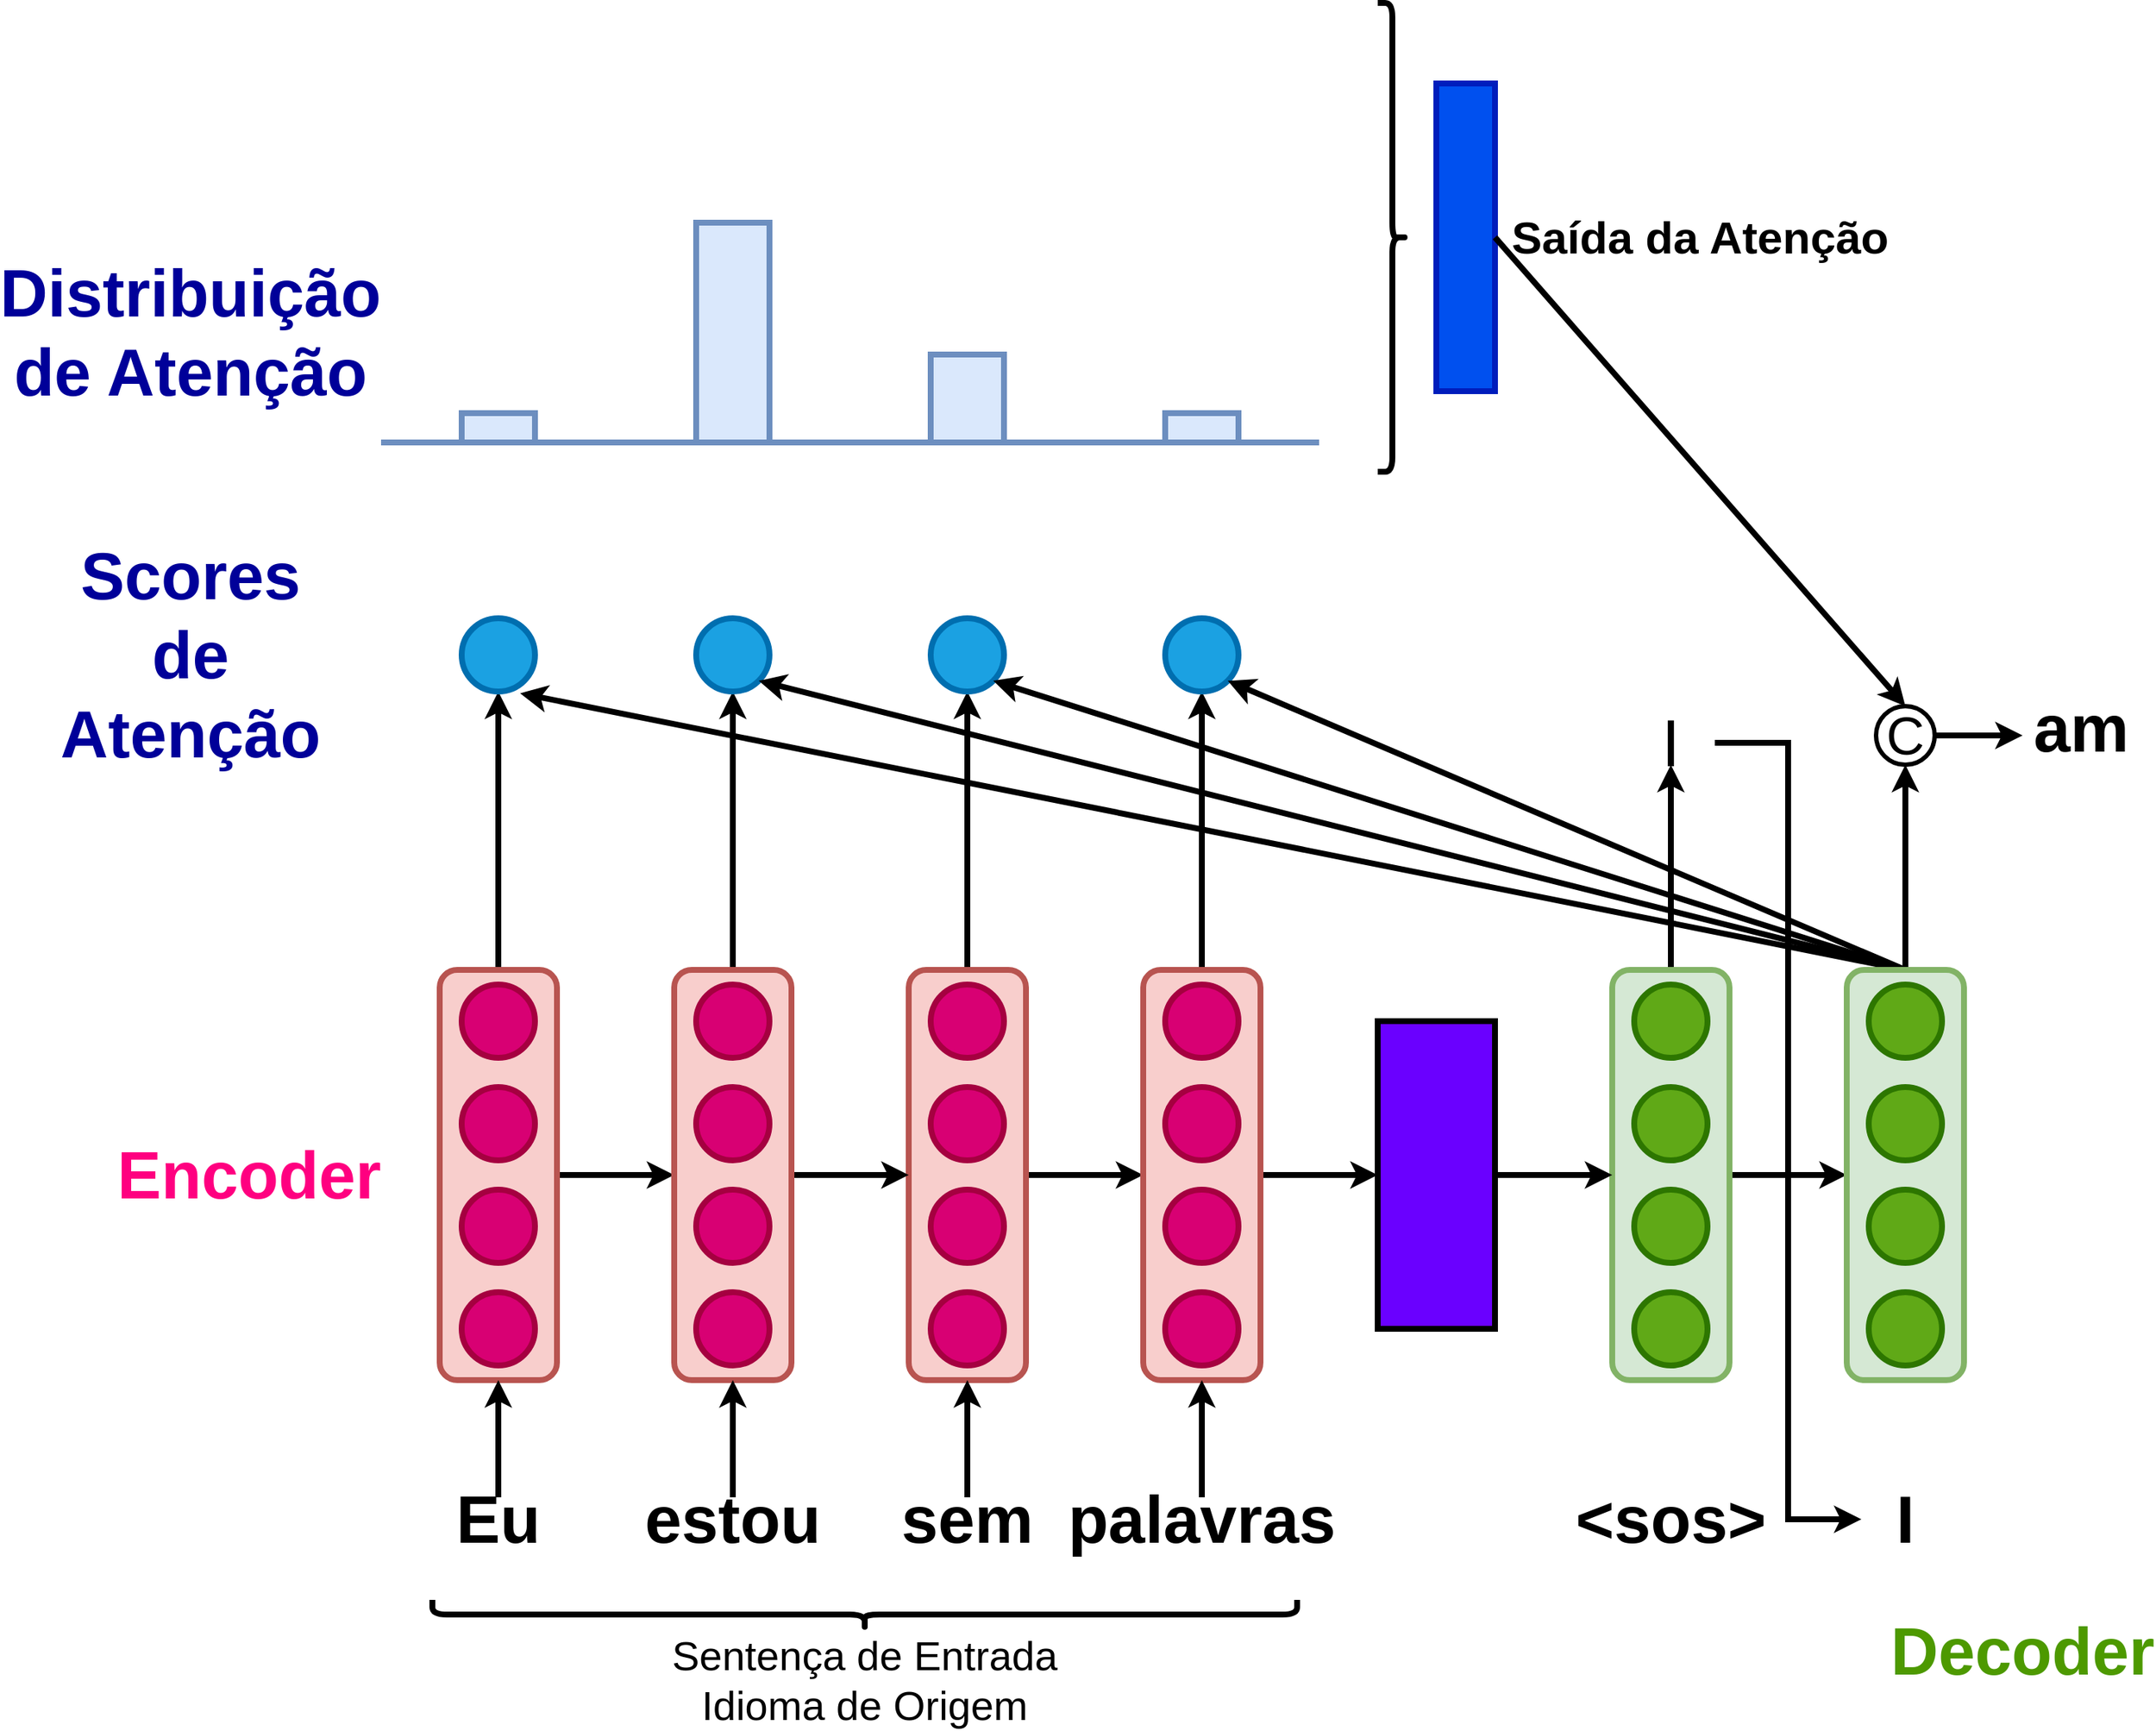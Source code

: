 <mxfile version="24.7.7">
  <diagram name="Page-1" id="pNvQRuQByr58pv_2uBEc">
    <mxGraphModel dx="2046" dy="1805" grid="1" gridSize="10" guides="1" tooltips="1" connect="1" arrows="1" fold="1" page="1" pageScale="1" pageWidth="850" pageHeight="1100" math="0" shadow="0">
      <root>
        <mxCell id="0" />
        <mxCell id="1" parent="0" />
        <mxCell id="MjxvD5OSWokNJ4Lf-cbv-1" style="edgeStyle=orthogonalEdgeStyle;rounded=0;orthogonalLoop=1;jettySize=auto;html=1;exitX=1;exitY=0.5;exitDx=0;exitDy=0;entryX=0;entryY=0.5;entryDx=0;entryDy=0;strokeWidth=4;" edge="1" parent="1" source="MjxvD5OSWokNJ4Lf-cbv-3" target="MjxvD5OSWokNJ4Lf-cbv-10">
          <mxGeometry relative="1" as="geometry" />
        </mxCell>
        <mxCell id="MjxvD5OSWokNJ4Lf-cbv-2" style="edgeStyle=orthogonalEdgeStyle;rounded=0;orthogonalLoop=1;jettySize=auto;html=1;exitX=0.5;exitY=0;exitDx=0;exitDy=0;entryX=0.5;entryY=1;entryDx=0;entryDy=0;strokeWidth=4;" edge="1" parent="1" source="MjxvD5OSWokNJ4Lf-cbv-3" target="MjxvD5OSWokNJ4Lf-cbv-56">
          <mxGeometry relative="1" as="geometry" />
        </mxCell>
        <mxCell id="MjxvD5OSWokNJ4Lf-cbv-3" value="" style="rounded=1;whiteSpace=wrap;html=1;fillColor=#f8cecc;strokeColor=#b85450;strokeWidth=4;" vertex="1" parent="1">
          <mxGeometry x="240" y="160" width="80" height="280" as="geometry" />
        </mxCell>
        <mxCell id="MjxvD5OSWokNJ4Lf-cbv-4" value="" style="ellipse;whiteSpace=wrap;html=1;aspect=fixed;fillColor=#d80073;strokeColor=#A50040;strokeWidth=4;fontColor=#ffffff;" vertex="1" parent="1">
          <mxGeometry x="255" y="170" width="50" height="50" as="geometry" />
        </mxCell>
        <mxCell id="MjxvD5OSWokNJ4Lf-cbv-5" value="" style="ellipse;whiteSpace=wrap;html=1;aspect=fixed;fillColor=#d80073;strokeColor=#A50040;strokeWidth=4;fontColor=#ffffff;" vertex="1" parent="1">
          <mxGeometry x="255" y="240" width="50" height="50" as="geometry" />
        </mxCell>
        <mxCell id="MjxvD5OSWokNJ4Lf-cbv-6" value="" style="ellipse;whiteSpace=wrap;html=1;aspect=fixed;fillColor=#d80073;strokeColor=#A50040;strokeWidth=4;fontColor=#ffffff;" vertex="1" parent="1">
          <mxGeometry x="255" y="310" width="50" height="50" as="geometry" />
        </mxCell>
        <mxCell id="MjxvD5OSWokNJ4Lf-cbv-7" value="" style="ellipse;whiteSpace=wrap;html=1;aspect=fixed;fillColor=#d80073;strokeColor=#A50040;strokeWidth=4;fontColor=#ffffff;" vertex="1" parent="1">
          <mxGeometry x="255" y="380" width="50" height="50" as="geometry" />
        </mxCell>
        <mxCell id="MjxvD5OSWokNJ4Lf-cbv-8" style="edgeStyle=orthogonalEdgeStyle;rounded=0;orthogonalLoop=1;jettySize=auto;html=1;exitX=1;exitY=0.5;exitDx=0;exitDy=0;entryX=0;entryY=0.5;entryDx=0;entryDy=0;strokeWidth=4;" edge="1" parent="1" source="MjxvD5OSWokNJ4Lf-cbv-10" target="MjxvD5OSWokNJ4Lf-cbv-28">
          <mxGeometry relative="1" as="geometry" />
        </mxCell>
        <mxCell id="MjxvD5OSWokNJ4Lf-cbv-9" style="edgeStyle=orthogonalEdgeStyle;rounded=0;orthogonalLoop=1;jettySize=auto;html=1;exitX=0.5;exitY=0;exitDx=0;exitDy=0;strokeWidth=4;" edge="1" parent="1" source="MjxvD5OSWokNJ4Lf-cbv-10" target="MjxvD5OSWokNJ4Lf-cbv-57">
          <mxGeometry relative="1" as="geometry" />
        </mxCell>
        <mxCell id="MjxvD5OSWokNJ4Lf-cbv-10" value="" style="rounded=1;whiteSpace=wrap;html=1;fillColor=#f8cecc;strokeColor=#b85450;strokeWidth=4;" vertex="1" parent="1">
          <mxGeometry x="400" y="160" width="80" height="280" as="geometry" />
        </mxCell>
        <mxCell id="MjxvD5OSWokNJ4Lf-cbv-11" value="" style="ellipse;whiteSpace=wrap;html=1;aspect=fixed;fillColor=#d80073;strokeColor=#A50040;strokeWidth=4;fontColor=#ffffff;" vertex="1" parent="1">
          <mxGeometry x="415" y="170" width="50" height="50" as="geometry" />
        </mxCell>
        <mxCell id="MjxvD5OSWokNJ4Lf-cbv-12" value="" style="ellipse;whiteSpace=wrap;html=1;aspect=fixed;fillColor=#d80073;strokeColor=#A50040;strokeWidth=4;fontColor=#ffffff;" vertex="1" parent="1">
          <mxGeometry x="415" y="240" width="50" height="50" as="geometry" />
        </mxCell>
        <mxCell id="MjxvD5OSWokNJ4Lf-cbv-13" value="" style="ellipse;whiteSpace=wrap;html=1;aspect=fixed;fillColor=#d80073;strokeColor=#A50040;strokeWidth=4;fontColor=#ffffff;" vertex="1" parent="1">
          <mxGeometry x="415" y="310" width="50" height="50" as="geometry" />
        </mxCell>
        <mxCell id="MjxvD5OSWokNJ4Lf-cbv-14" value="" style="ellipse;whiteSpace=wrap;html=1;aspect=fixed;fillColor=#d80073;strokeColor=#A50040;strokeWidth=4;fontColor=#ffffff;" vertex="1" parent="1">
          <mxGeometry x="415" y="380" width="50" height="50" as="geometry" />
        </mxCell>
        <mxCell id="MjxvD5OSWokNJ4Lf-cbv-15" style="edgeStyle=orthogonalEdgeStyle;rounded=0;orthogonalLoop=1;jettySize=auto;html=1;entryX=0.5;entryY=1;entryDx=0;entryDy=0;strokeWidth=4;" edge="1" parent="1" source="MjxvD5OSWokNJ4Lf-cbv-16" target="MjxvD5OSWokNJ4Lf-cbv-3">
          <mxGeometry relative="1" as="geometry" />
        </mxCell>
        <mxCell id="MjxvD5OSWokNJ4Lf-cbv-16" value="sem" style="text;html=1;align=center;verticalAlign=middle;whiteSpace=wrap;rounded=0;fontStyle=1;fontSize=45;" vertex="1" parent="1">
          <mxGeometry x="250" y="520" width="60" height="30" as="geometry" />
        </mxCell>
        <mxCell id="MjxvD5OSWokNJ4Lf-cbv-17" style="edgeStyle=orthogonalEdgeStyle;rounded=0;orthogonalLoop=1;jettySize=auto;html=1;entryX=0.5;entryY=1;entryDx=0;entryDy=0;strokeWidth=4;" edge="1" parent="1" source="MjxvD5OSWokNJ4Lf-cbv-18" target="MjxvD5OSWokNJ4Lf-cbv-10">
          <mxGeometry relative="1" as="geometry" />
        </mxCell>
        <mxCell id="MjxvD5OSWokNJ4Lf-cbv-18" value="palavras" style="text;html=1;align=center;verticalAlign=middle;whiteSpace=wrap;rounded=0;fontStyle=1;fontSize=45;" vertex="1" parent="1">
          <mxGeometry x="410" y="520" width="60" height="30" as="geometry" />
        </mxCell>
        <mxCell id="MjxvD5OSWokNJ4Lf-cbv-19" style="edgeStyle=orthogonalEdgeStyle;rounded=0;orthogonalLoop=1;jettySize=auto;html=1;exitX=0.5;exitY=0;exitDx=0;exitDy=0;strokeWidth=4;" edge="1" parent="1" source="MjxvD5OSWokNJ4Lf-cbv-21" target="MjxvD5OSWokNJ4Lf-cbv-74">
          <mxGeometry relative="1" as="geometry">
            <mxPoint x="760" y="-180" as="targetPoint" />
          </mxGeometry>
        </mxCell>
        <mxCell id="MjxvD5OSWokNJ4Lf-cbv-20" style="edgeStyle=orthogonalEdgeStyle;rounded=0;orthogonalLoop=1;jettySize=auto;html=1;exitX=1;exitY=0.5;exitDx=0;exitDy=0;entryX=0;entryY=0.5;entryDx=0;entryDy=0;strokeWidth=4;" edge="1" parent="1" source="MjxvD5OSWokNJ4Lf-cbv-21">
          <mxGeometry relative="1" as="geometry">
            <mxPoint x="880" y="300" as="targetPoint" />
          </mxGeometry>
        </mxCell>
        <mxCell id="MjxvD5OSWokNJ4Lf-cbv-21" value="" style="rounded=1;whiteSpace=wrap;html=1;fillColor=#d5e8d4;strokeColor=#82b366;strokeWidth=4;" vertex="1" parent="1">
          <mxGeometry x="720" y="160" width="80" height="280" as="geometry" />
        </mxCell>
        <mxCell id="MjxvD5OSWokNJ4Lf-cbv-22" value="" style="ellipse;whiteSpace=wrap;html=1;aspect=fixed;fillColor=#60a917;strokeColor=#2D7600;strokeWidth=4;fontColor=#ffffff;" vertex="1" parent="1">
          <mxGeometry x="735" y="170" width="50" height="50" as="geometry" />
        </mxCell>
        <mxCell id="MjxvD5OSWokNJ4Lf-cbv-23" value="" style="ellipse;whiteSpace=wrap;html=1;aspect=fixed;fillColor=#60a917;strokeColor=#2D7600;strokeWidth=4;fontColor=#ffffff;" vertex="1" parent="1">
          <mxGeometry x="735" y="240" width="50" height="50" as="geometry" />
        </mxCell>
        <mxCell id="MjxvD5OSWokNJ4Lf-cbv-24" value="" style="ellipse;whiteSpace=wrap;html=1;aspect=fixed;fillColor=#60a917;strokeColor=#2D7600;strokeWidth=4;fontColor=#ffffff;" vertex="1" parent="1">
          <mxGeometry x="735" y="310" width="50" height="50" as="geometry" />
        </mxCell>
        <mxCell id="MjxvD5OSWokNJ4Lf-cbv-25" value="" style="ellipse;whiteSpace=wrap;html=1;aspect=fixed;fillColor=#60a917;strokeColor=#2D7600;strokeWidth=4;fontColor=#ffffff;" vertex="1" parent="1">
          <mxGeometry x="735" y="380" width="50" height="50" as="geometry" />
        </mxCell>
        <mxCell id="MjxvD5OSWokNJ4Lf-cbv-26" value="&amp;lt;sos&amp;gt;" style="text;html=1;align=center;verticalAlign=middle;whiteSpace=wrap;rounded=0;fontStyle=1;fontSize=45;" vertex="1" parent="1">
          <mxGeometry x="730" y="520" width="60" height="30" as="geometry" />
        </mxCell>
        <mxCell id="MjxvD5OSWokNJ4Lf-cbv-27" style="edgeStyle=orthogonalEdgeStyle;rounded=0;orthogonalLoop=1;jettySize=auto;html=1;exitX=1;exitY=0.5;exitDx=0;exitDy=0;entryX=0;entryY=0.5;entryDx=0;entryDy=0;strokeWidth=4;" edge="1" parent="1" source="MjxvD5OSWokNJ4Lf-cbv-28" target="MjxvD5OSWokNJ4Lf-cbv-21">
          <mxGeometry relative="1" as="geometry" />
        </mxCell>
        <mxCell id="MjxvD5OSWokNJ4Lf-cbv-28" value="" style="rounded=0;whiteSpace=wrap;html=1;fillColor=#6a00ff;fontColor=#ffffff;strokeColor=#000000;strokeWidth=4;" vertex="1" parent="1">
          <mxGeometry x="560" y="195" width="80" height="210" as="geometry" />
        </mxCell>
        <mxCell id="MjxvD5OSWokNJ4Lf-cbv-29" style="edgeStyle=orthogonalEdgeStyle;rounded=0;orthogonalLoop=1;jettySize=auto;html=1;exitX=1;exitY=0.5;exitDx=0;exitDy=0;entryX=0;entryY=0.5;entryDx=0;entryDy=0;strokeWidth=4;" edge="1" parent="1" source="MjxvD5OSWokNJ4Lf-cbv-31" target="MjxvD5OSWokNJ4Lf-cbv-38">
          <mxGeometry relative="1" as="geometry" />
        </mxCell>
        <mxCell id="MjxvD5OSWokNJ4Lf-cbv-30" style="edgeStyle=orthogonalEdgeStyle;rounded=0;orthogonalLoop=1;jettySize=auto;html=1;entryX=0.5;entryY=1;entryDx=0;entryDy=0;strokeWidth=4;" edge="1" parent="1" source="MjxvD5OSWokNJ4Lf-cbv-31" target="MjxvD5OSWokNJ4Lf-cbv-53">
          <mxGeometry relative="1" as="geometry" />
        </mxCell>
        <mxCell id="MjxvD5OSWokNJ4Lf-cbv-31" value="" style="rounded=1;whiteSpace=wrap;html=1;fillColor=#f8cecc;strokeColor=#b85450;strokeWidth=4;" vertex="1" parent="1">
          <mxGeometry x="-80" y="160" width="80" height="280" as="geometry" />
        </mxCell>
        <mxCell id="MjxvD5OSWokNJ4Lf-cbv-32" value="" style="ellipse;whiteSpace=wrap;html=1;aspect=fixed;fillColor=#d80073;strokeColor=#A50040;strokeWidth=4;fontColor=#ffffff;" vertex="1" parent="1">
          <mxGeometry x="-65" y="170" width="50" height="50" as="geometry" />
        </mxCell>
        <mxCell id="MjxvD5OSWokNJ4Lf-cbv-33" value="" style="ellipse;whiteSpace=wrap;html=1;aspect=fixed;fillColor=#d80073;strokeColor=#A50040;strokeWidth=4;fontColor=#ffffff;" vertex="1" parent="1">
          <mxGeometry x="-65" y="240" width="50" height="50" as="geometry" />
        </mxCell>
        <mxCell id="MjxvD5OSWokNJ4Lf-cbv-34" value="" style="ellipse;whiteSpace=wrap;html=1;aspect=fixed;fillColor=#d80073;strokeColor=#A50040;strokeWidth=4;fontColor=#ffffff;" vertex="1" parent="1">
          <mxGeometry x="-65" y="310" width="50" height="50" as="geometry" />
        </mxCell>
        <mxCell id="MjxvD5OSWokNJ4Lf-cbv-35" value="" style="ellipse;whiteSpace=wrap;html=1;aspect=fixed;fillColor=#d80073;strokeColor=#A50040;strokeWidth=4;fontColor=#ffffff;" vertex="1" parent="1">
          <mxGeometry x="-65" y="380" width="50" height="50" as="geometry" />
        </mxCell>
        <mxCell id="MjxvD5OSWokNJ4Lf-cbv-36" style="edgeStyle=orthogonalEdgeStyle;rounded=0;orthogonalLoop=1;jettySize=auto;html=1;exitX=1;exitY=0.5;exitDx=0;exitDy=0;entryX=0;entryY=0.5;entryDx=0;entryDy=0;strokeWidth=4;" edge="1" parent="1" source="MjxvD5OSWokNJ4Lf-cbv-38" target="MjxvD5OSWokNJ4Lf-cbv-3">
          <mxGeometry relative="1" as="geometry" />
        </mxCell>
        <mxCell id="MjxvD5OSWokNJ4Lf-cbv-37" style="edgeStyle=orthogonalEdgeStyle;rounded=0;orthogonalLoop=1;jettySize=auto;html=1;exitX=0.5;exitY=0;exitDx=0;exitDy=0;entryX=0.5;entryY=1;entryDx=0;entryDy=0;strokeWidth=4;" edge="1" parent="1" source="MjxvD5OSWokNJ4Lf-cbv-38" target="MjxvD5OSWokNJ4Lf-cbv-55">
          <mxGeometry relative="1" as="geometry" />
        </mxCell>
        <mxCell id="MjxvD5OSWokNJ4Lf-cbv-38" value="" style="rounded=1;whiteSpace=wrap;html=1;fillColor=#f8cecc;strokeColor=#b85450;strokeWidth=4;" vertex="1" parent="1">
          <mxGeometry x="80" y="160" width="80" height="280" as="geometry" />
        </mxCell>
        <mxCell id="MjxvD5OSWokNJ4Lf-cbv-39" value="" style="ellipse;whiteSpace=wrap;html=1;aspect=fixed;fillColor=#d80073;strokeColor=#A50040;strokeWidth=4;fontColor=#ffffff;" vertex="1" parent="1">
          <mxGeometry x="95" y="170" width="50" height="50" as="geometry" />
        </mxCell>
        <mxCell id="MjxvD5OSWokNJ4Lf-cbv-40" value="" style="ellipse;whiteSpace=wrap;html=1;aspect=fixed;fillColor=#d80073;strokeColor=#A50040;strokeWidth=4;fontColor=#ffffff;" vertex="1" parent="1">
          <mxGeometry x="95" y="240" width="50" height="50" as="geometry" />
        </mxCell>
        <mxCell id="MjxvD5OSWokNJ4Lf-cbv-41" value="" style="ellipse;whiteSpace=wrap;html=1;aspect=fixed;fillColor=#d80073;strokeColor=#A50040;strokeWidth=4;fontColor=#ffffff;" vertex="1" parent="1">
          <mxGeometry x="95" y="310" width="50" height="50" as="geometry" />
        </mxCell>
        <mxCell id="MjxvD5OSWokNJ4Lf-cbv-42" value="" style="ellipse;whiteSpace=wrap;html=1;aspect=fixed;fillColor=#d80073;strokeColor=#A50040;strokeWidth=4;fontColor=#ffffff;" vertex="1" parent="1">
          <mxGeometry x="95" y="380" width="50" height="50" as="geometry" />
        </mxCell>
        <mxCell id="MjxvD5OSWokNJ4Lf-cbv-43" style="edgeStyle=orthogonalEdgeStyle;rounded=0;orthogonalLoop=1;jettySize=auto;html=1;entryX=0.5;entryY=1;entryDx=0;entryDy=0;strokeWidth=4;" edge="1" parent="1" source="MjxvD5OSWokNJ4Lf-cbv-44" target="MjxvD5OSWokNJ4Lf-cbv-31">
          <mxGeometry relative="1" as="geometry" />
        </mxCell>
        <mxCell id="MjxvD5OSWokNJ4Lf-cbv-44" value="Eu" style="text;html=1;align=center;verticalAlign=middle;whiteSpace=wrap;rounded=0;fontStyle=1;fontSize=45;" vertex="1" parent="1">
          <mxGeometry x="-70" y="520" width="60" height="30" as="geometry" />
        </mxCell>
        <mxCell id="MjxvD5OSWokNJ4Lf-cbv-45" style="edgeStyle=orthogonalEdgeStyle;rounded=0;orthogonalLoop=1;jettySize=auto;html=1;entryX=0.5;entryY=1;entryDx=0;entryDy=0;strokeWidth=4;" edge="1" parent="1" source="MjxvD5OSWokNJ4Lf-cbv-46" target="MjxvD5OSWokNJ4Lf-cbv-38">
          <mxGeometry relative="1" as="geometry" />
        </mxCell>
        <mxCell id="MjxvD5OSWokNJ4Lf-cbv-46" value="estou" style="text;html=1;align=center;verticalAlign=middle;whiteSpace=wrap;rounded=0;fontStyle=1;fontSize=45;" vertex="1" parent="1">
          <mxGeometry x="90" y="520" width="60" height="30" as="geometry" />
        </mxCell>
        <mxCell id="MjxvD5OSWokNJ4Lf-cbv-47" value="" style="shape=curlyBracket;whiteSpace=wrap;html=1;rounded=1;labelPosition=left;verticalLabelPosition=middle;align=right;verticalAlign=middle;rotation=-90;strokeWidth=4;" vertex="1" parent="1">
          <mxGeometry x="200" y="305" width="20" height="590" as="geometry" />
        </mxCell>
        <mxCell id="MjxvD5OSWokNJ4Lf-cbv-48" value="Sentença de Entrada&lt;div style=&quot;font-size: 28px;&quot;&gt;Idioma de Origem&lt;/div&gt;" style="text;html=1;align=center;verticalAlign=middle;whiteSpace=wrap;rounded=0;fontSize=28;" vertex="1" parent="1">
          <mxGeometry x="50" y="630" width="320" height="30" as="geometry" />
        </mxCell>
        <mxCell id="MjxvD5OSWokNJ4Lf-cbv-51" value="Encoder" style="text;html=1;align=center;verticalAlign=middle;whiteSpace=wrap;rounded=0;fontColor=#FF0080;fontStyle=1;fontSize=45;" vertex="1" parent="1">
          <mxGeometry x="-240" y="285" width="60" height="30" as="geometry" />
        </mxCell>
        <mxCell id="MjxvD5OSWokNJ4Lf-cbv-52" value="Decoder" style="text;html=1;align=center;verticalAlign=middle;whiteSpace=wrap;rounded=0;fontColor=#4D9900;fontStyle=1;fontSize=45;" vertex="1" parent="1">
          <mxGeometry x="970" y="610" width="60" height="30" as="geometry" />
        </mxCell>
        <mxCell id="MjxvD5OSWokNJ4Lf-cbv-53" value="" style="ellipse;whiteSpace=wrap;html=1;aspect=fixed;fillColor=#1ba1e2;strokeColor=#006EAF;strokeWidth=4;fontColor=#ffffff;" vertex="1" parent="1">
          <mxGeometry x="-65" y="-80" width="50" height="50" as="geometry" />
        </mxCell>
        <mxCell id="MjxvD5OSWokNJ4Lf-cbv-54" value="" style="endArrow=classic;html=1;rounded=0;exitX=0.5;exitY=0;exitDx=0;exitDy=0;entryX=0.798;entryY=1.024;entryDx=0;entryDy=0;entryPerimeter=0;strokeWidth=4;" edge="1" parent="1" source="MjxvD5OSWokNJ4Lf-cbv-76" target="MjxvD5OSWokNJ4Lf-cbv-53">
          <mxGeometry width="50" height="50" relative="1" as="geometry">
            <mxPoint x="280" y="230" as="sourcePoint" />
            <mxPoint x="330" y="180" as="targetPoint" />
          </mxGeometry>
        </mxCell>
        <mxCell id="MjxvD5OSWokNJ4Lf-cbv-55" value="" style="ellipse;whiteSpace=wrap;html=1;aspect=fixed;fillColor=#1ba1e2;strokeColor=#006EAF;strokeWidth=4;fontColor=#ffffff;" vertex="1" parent="1">
          <mxGeometry x="95" y="-80" width="50" height="50" as="geometry" />
        </mxCell>
        <mxCell id="MjxvD5OSWokNJ4Lf-cbv-56" value="" style="ellipse;whiteSpace=wrap;html=1;aspect=fixed;fillColor=#1ba1e2;strokeColor=#006EAF;strokeWidth=4;fontColor=#ffffff;" vertex="1" parent="1">
          <mxGeometry x="255" y="-80" width="50" height="50" as="geometry" />
        </mxCell>
        <mxCell id="MjxvD5OSWokNJ4Lf-cbv-57" value="" style="ellipse;whiteSpace=wrap;html=1;aspect=fixed;fillColor=#1ba1e2;strokeColor=#006EAF;strokeWidth=4;fontColor=#ffffff;" vertex="1" parent="1">
          <mxGeometry x="415" y="-80" width="50" height="50" as="geometry" />
        </mxCell>
        <mxCell id="MjxvD5OSWokNJ4Lf-cbv-58" value="" style="endArrow=classic;html=1;rounded=0;entryX=1;entryY=1;entryDx=0;entryDy=0;strokeWidth=4;exitX=0.5;exitY=0;exitDx=0;exitDy=0;" edge="1" parent="1" target="MjxvD5OSWokNJ4Lf-cbv-55" source="MjxvD5OSWokNJ4Lf-cbv-76">
          <mxGeometry width="50" height="50" relative="1" as="geometry">
            <mxPoint x="760" y="160" as="sourcePoint" />
            <mxPoint x="-15" y="-19" as="targetPoint" />
          </mxGeometry>
        </mxCell>
        <mxCell id="MjxvD5OSWokNJ4Lf-cbv-59" value="" style="endArrow=classic;html=1;rounded=0;exitX=0.5;exitY=0;exitDx=0;exitDy=0;entryX=1;entryY=1;entryDx=0;entryDy=0;strokeWidth=4;" edge="1" parent="1" source="MjxvD5OSWokNJ4Lf-cbv-76" target="MjxvD5OSWokNJ4Lf-cbv-56">
          <mxGeometry width="50" height="50" relative="1" as="geometry">
            <mxPoint x="1080" y="160" as="sourcePoint" />
            <mxPoint x="-5" y="-9" as="targetPoint" />
          </mxGeometry>
        </mxCell>
        <mxCell id="MjxvD5OSWokNJ4Lf-cbv-60" value="" style="endArrow=classic;html=1;rounded=0;exitX=0.5;exitY=0;exitDx=0;exitDy=0;entryX=1;entryY=1;entryDx=0;entryDy=0;strokeWidth=4;" edge="1" parent="1" source="MjxvD5OSWokNJ4Lf-cbv-76" target="MjxvD5OSWokNJ4Lf-cbv-57">
          <mxGeometry width="50" height="50" relative="1" as="geometry">
            <mxPoint x="1240" y="160" as="sourcePoint" />
            <mxPoint x="470" y="-30" as="targetPoint" />
          </mxGeometry>
        </mxCell>
        <mxCell id="MjxvD5OSWokNJ4Lf-cbv-61" value="Scores&lt;div&gt;de Atenção&lt;/div&gt;" style="text;html=1;align=center;verticalAlign=middle;whiteSpace=wrap;rounded=0;fontColor=#000099;fontStyle=1;fontSize=45;" vertex="1" parent="1">
          <mxGeometry x="-290" y="-70" width="80" height="30" as="geometry" />
        </mxCell>
        <mxCell id="MjxvD5OSWokNJ4Lf-cbv-62" value="" style="endArrow=none;html=1;rounded=0;fillColor=#dae8fc;strokeColor=#6c8ebf;strokeWidth=4;" edge="1" parent="1">
          <mxGeometry width="50" height="50" relative="1" as="geometry">
            <mxPoint x="-120" y="-200" as="sourcePoint" />
            <mxPoint x="520" y="-200" as="targetPoint" />
          </mxGeometry>
        </mxCell>
        <mxCell id="MjxvD5OSWokNJ4Lf-cbv-63" value="" style="rounded=0;whiteSpace=wrap;html=1;fillColor=#dae8fc;strokeColor=#6c8ebf;strokeWidth=4;" vertex="1" parent="1">
          <mxGeometry x="-65" y="-220" width="50" height="20" as="geometry" />
        </mxCell>
        <mxCell id="MjxvD5OSWokNJ4Lf-cbv-64" value="" style="rounded=0;whiteSpace=wrap;html=1;fillColor=#dae8fc;strokeColor=#6c8ebf;strokeWidth=4;" vertex="1" parent="1">
          <mxGeometry x="95" y="-350" width="50" height="150" as="geometry" />
        </mxCell>
        <mxCell id="MjxvD5OSWokNJ4Lf-cbv-65" value="" style="rounded=0;whiteSpace=wrap;html=1;fillColor=#dae8fc;strokeColor=#6c8ebf;strokeWidth=4;" vertex="1" parent="1">
          <mxGeometry x="255" y="-260" width="50" height="60" as="geometry" />
        </mxCell>
        <mxCell id="MjxvD5OSWokNJ4Lf-cbv-66" value="" style="rounded=0;whiteSpace=wrap;html=1;fillColor=#dae8fc;strokeColor=#6c8ebf;strokeWidth=4;" vertex="1" parent="1">
          <mxGeometry x="415" y="-220" width="50" height="20" as="geometry" />
        </mxCell>
        <mxCell id="MjxvD5OSWokNJ4Lf-cbv-67" value="&lt;div&gt;Distribuição&lt;/div&gt;&lt;div&gt;de Atenção&lt;/div&gt;" style="text;html=1;align=center;verticalAlign=middle;whiteSpace=wrap;rounded=0;fontColor=#000099;fontStyle=1;fontSize=45;" vertex="1" parent="1">
          <mxGeometry x="-290" y="-290" width="80" height="30" as="geometry" />
        </mxCell>
        <mxCell id="MjxvD5OSWokNJ4Lf-cbv-68" value="Saída da Atenção" style="text;html=1;align=center;verticalAlign=middle;whiteSpace=wrap;rounded=0;fontSize=31;fontStyle=1" vertex="1" parent="1">
          <mxGeometry x="580" y="-355" width="400" height="30" as="geometry" />
        </mxCell>
        <mxCell id="MjxvD5OSWokNJ4Lf-cbv-69" value="" style="rounded=0;whiteSpace=wrap;html=1;fillColor=#0050ef;fontColor=#ffffff;strokeColor=#001DBC;strokeWidth=4;" vertex="1" parent="1">
          <mxGeometry x="600" y="-445" width="40" height="210" as="geometry" />
        </mxCell>
        <mxCell id="MjxvD5OSWokNJ4Lf-cbv-70" value="" style="shape=curlyBracket;whiteSpace=wrap;html=1;rounded=1;labelPosition=left;verticalLabelPosition=middle;align=right;verticalAlign=middle;rotation=-180;strokeWidth=4;" vertex="1" parent="1">
          <mxGeometry x="560" y="-500" width="20" height="320" as="geometry" />
        </mxCell>
        <mxCell id="MjxvD5OSWokNJ4Lf-cbv-71" value="" style="endArrow=classic;html=1;rounded=0;exitX=1;exitY=0.5;exitDx=0;exitDy=0;entryX=0.5;entryY=0;entryDx=0;entryDy=0;strokeWidth=4;" edge="1" parent="1" source="MjxvD5OSWokNJ4Lf-cbv-69" target="MjxvD5OSWokNJ4Lf-cbv-73">
          <mxGeometry width="50" height="50" relative="1" as="geometry">
            <mxPoint x="600" y="-140" as="sourcePoint" />
            <mxPoint x="760" y="-220" as="targetPoint" />
          </mxGeometry>
        </mxCell>
        <mxCell id="MjxvD5OSWokNJ4Lf-cbv-84" style="edgeStyle=orthogonalEdgeStyle;rounded=0;orthogonalLoop=1;jettySize=auto;html=1;exitX=1;exitY=0.5;exitDx=0;exitDy=0;strokeWidth=4;" edge="1" parent="1" source="MjxvD5OSWokNJ4Lf-cbv-73">
          <mxGeometry relative="1" as="geometry">
            <mxPoint x="1000" as="targetPoint" />
          </mxGeometry>
        </mxCell>
        <mxCell id="MjxvD5OSWokNJ4Lf-cbv-73" value="C" style="ellipse;whiteSpace=wrap;html=1;aspect=fixed;fontSize=36;strokeWidth=3;" vertex="1" parent="1">
          <mxGeometry x="900" y="-20" width="40" height="40" as="geometry" />
        </mxCell>
        <mxCell id="MjxvD5OSWokNJ4Lf-cbv-87" style="edgeStyle=orthogonalEdgeStyle;rounded=0;orthogonalLoop=1;jettySize=auto;html=1;entryX=0;entryY=0.5;entryDx=0;entryDy=0;strokeWidth=4;" edge="1" parent="1" source="MjxvD5OSWokNJ4Lf-cbv-74" target="MjxvD5OSWokNJ4Lf-cbv-81">
          <mxGeometry relative="1" as="geometry" />
        </mxCell>
        <mxCell id="MjxvD5OSWokNJ4Lf-cbv-74" value="I" style="text;html=1;align=center;verticalAlign=middle;whiteSpace=wrap;rounded=0;fontSize=45;" vertex="1" parent="1">
          <mxGeometry x="730" y="-10" width="60" height="30" as="geometry" />
        </mxCell>
        <mxCell id="MjxvD5OSWokNJ4Lf-cbv-75" style="edgeStyle=orthogonalEdgeStyle;rounded=0;orthogonalLoop=1;jettySize=auto;html=1;exitX=0.5;exitY=0;exitDx=0;exitDy=0;entryX=0.5;entryY=1;entryDx=0;entryDy=0;strokeWidth=4;" edge="1" parent="1" source="MjxvD5OSWokNJ4Lf-cbv-76" target="MjxvD5OSWokNJ4Lf-cbv-73">
          <mxGeometry relative="1" as="geometry">
            <mxPoint x="920" y="100" as="targetPoint" />
          </mxGeometry>
        </mxCell>
        <mxCell id="MjxvD5OSWokNJ4Lf-cbv-76" value="" style="rounded=1;whiteSpace=wrap;html=1;fillColor=#d5e8d4;strokeColor=#82b366;strokeWidth=4;" vertex="1" parent="1">
          <mxGeometry x="880" y="160" width="80" height="280" as="geometry" />
        </mxCell>
        <mxCell id="MjxvD5OSWokNJ4Lf-cbv-77" value="" style="ellipse;whiteSpace=wrap;html=1;aspect=fixed;fillColor=#60a917;strokeColor=#2D7600;strokeWidth=4;fontColor=#ffffff;" vertex="1" parent="1">
          <mxGeometry x="895" y="170" width="50" height="50" as="geometry" />
        </mxCell>
        <mxCell id="MjxvD5OSWokNJ4Lf-cbv-78" value="" style="ellipse;whiteSpace=wrap;html=1;aspect=fixed;fillColor=#60a917;strokeColor=#2D7600;strokeWidth=4;fontColor=#ffffff;" vertex="1" parent="1">
          <mxGeometry x="895" y="240" width="50" height="50" as="geometry" />
        </mxCell>
        <mxCell id="MjxvD5OSWokNJ4Lf-cbv-79" value="" style="ellipse;whiteSpace=wrap;html=1;aspect=fixed;fillColor=#60a917;strokeColor=#2D7600;strokeWidth=4;fontColor=#ffffff;" vertex="1" parent="1">
          <mxGeometry x="895" y="310" width="50" height="50" as="geometry" />
        </mxCell>
        <mxCell id="MjxvD5OSWokNJ4Lf-cbv-80" value="" style="ellipse;whiteSpace=wrap;html=1;aspect=fixed;fillColor=#60a917;strokeColor=#2D7600;strokeWidth=4;fontColor=#ffffff;" vertex="1" parent="1">
          <mxGeometry x="895" y="380" width="50" height="50" as="geometry" />
        </mxCell>
        <mxCell id="MjxvD5OSWokNJ4Lf-cbv-81" value="I" style="text;html=1;align=center;verticalAlign=middle;whiteSpace=wrap;rounded=0;fontStyle=1;fontSize=45;" vertex="1" parent="1">
          <mxGeometry x="890" y="520" width="60" height="30" as="geometry" />
        </mxCell>
        <mxCell id="MjxvD5OSWokNJ4Lf-cbv-85" value="am" style="text;html=1;align=center;verticalAlign=middle;whiteSpace=wrap;rounded=0;fontStyle=1;fontSize=45;" vertex="1" parent="1">
          <mxGeometry x="1010" y="-20" width="60" height="30" as="geometry" />
        </mxCell>
      </root>
    </mxGraphModel>
  </diagram>
</mxfile>
